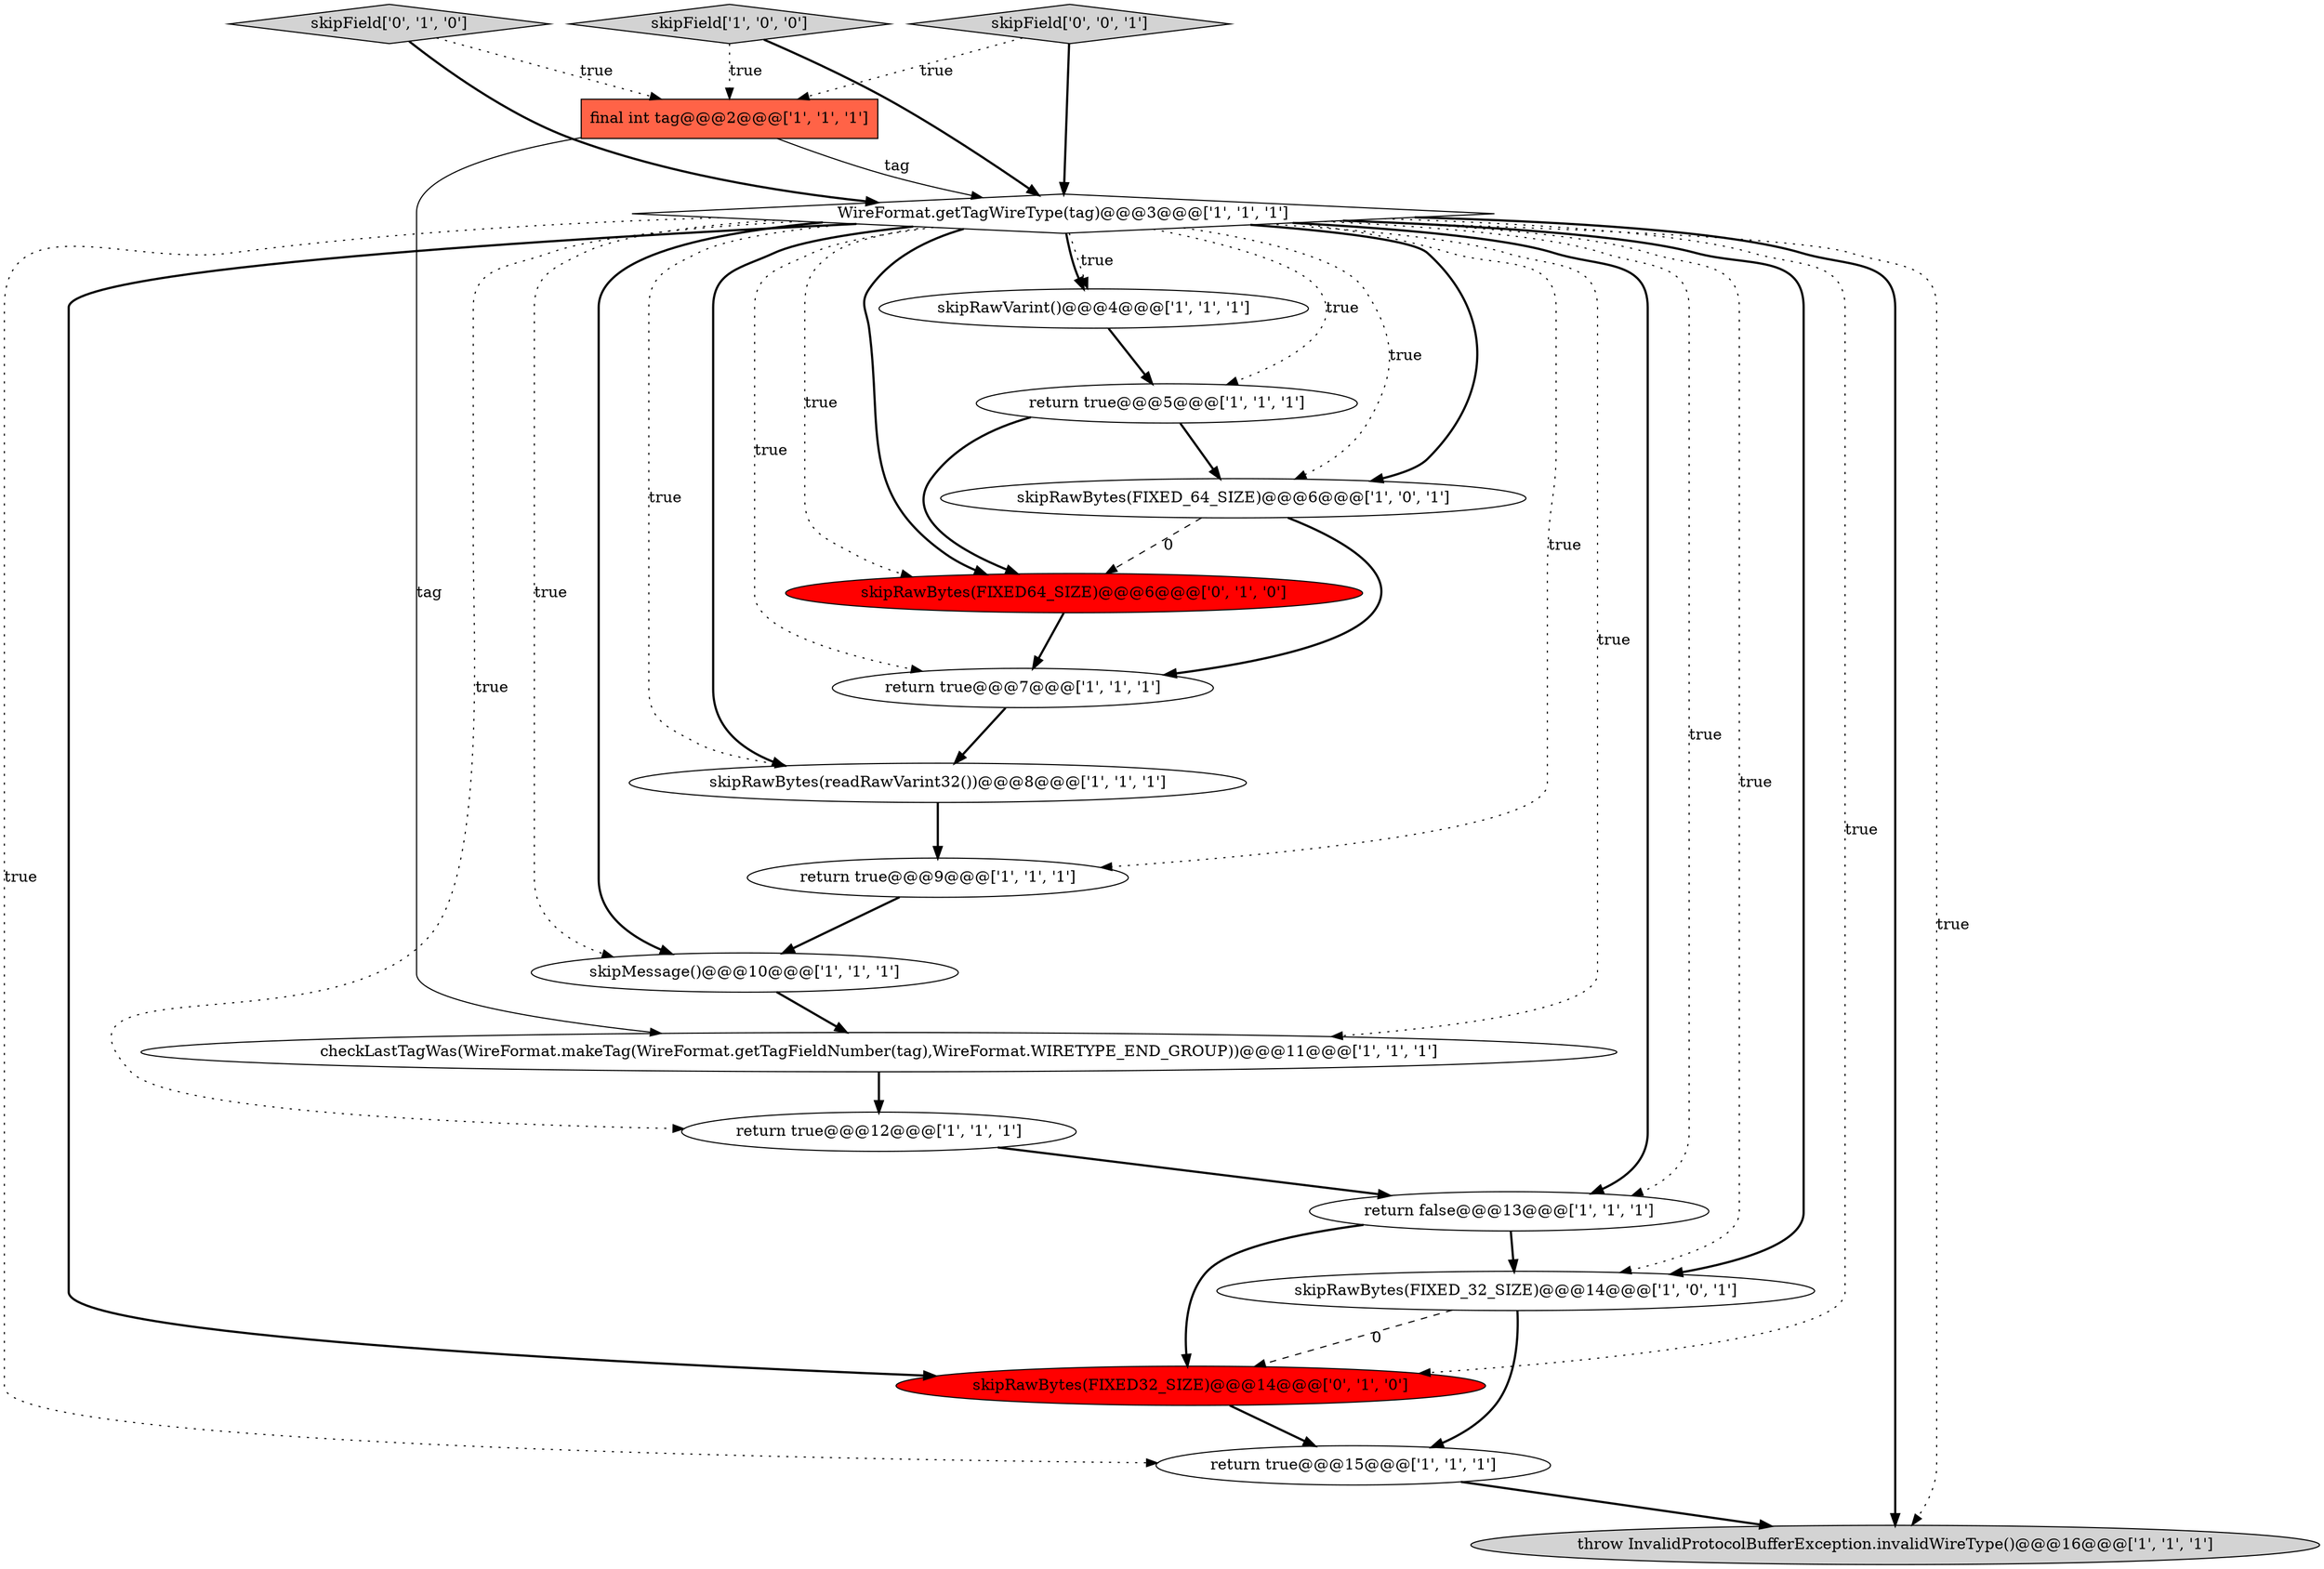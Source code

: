 digraph {
11 [style = filled, label = "skipRawBytes(FIXED_64_SIZE)@@@6@@@['1', '0', '1']", fillcolor = white, shape = ellipse image = "AAA0AAABBB1BBB"];
10 [style = filled, label = "return true@@@12@@@['1', '1', '1']", fillcolor = white, shape = ellipse image = "AAA0AAABBB1BBB"];
13 [style = filled, label = "return true@@@9@@@['1', '1', '1']", fillcolor = white, shape = ellipse image = "AAA0AAABBB1BBB"];
14 [style = filled, label = "return true@@@15@@@['1', '1', '1']", fillcolor = white, shape = ellipse image = "AAA0AAABBB1BBB"];
17 [style = filled, label = "skipRawBytes(FIXED32_SIZE)@@@14@@@['0', '1', '0']", fillcolor = red, shape = ellipse image = "AAA1AAABBB2BBB"];
4 [style = filled, label = "return true@@@5@@@['1', '1', '1']", fillcolor = white, shape = ellipse image = "AAA0AAABBB1BBB"];
3 [style = filled, label = "return false@@@13@@@['1', '1', '1']", fillcolor = white, shape = ellipse image = "AAA0AAABBB1BBB"];
6 [style = filled, label = "throw InvalidProtocolBufferException.invalidWireType()@@@16@@@['1', '1', '1']", fillcolor = lightgray, shape = ellipse image = "AAA0AAABBB1BBB"];
9 [style = filled, label = "skipRawBytes(readRawVarint32())@@@8@@@['1', '1', '1']", fillcolor = white, shape = ellipse image = "AAA0AAABBB1BBB"];
1 [style = filled, label = "skipMessage()@@@10@@@['1', '1', '1']", fillcolor = white, shape = ellipse image = "AAA0AAABBB1BBB"];
15 [style = filled, label = "WireFormat.getTagWireType(tag)@@@3@@@['1', '1', '1']", fillcolor = white, shape = diamond image = "AAA0AAABBB1BBB"];
16 [style = filled, label = "skipField['0', '1', '0']", fillcolor = lightgray, shape = diamond image = "AAA0AAABBB2BBB"];
0 [style = filled, label = "final int tag@@@2@@@['1', '1', '1']", fillcolor = tomato, shape = box image = "AAA0AAABBB1BBB"];
8 [style = filled, label = "skipRawBytes(FIXED_32_SIZE)@@@14@@@['1', '0', '1']", fillcolor = white, shape = ellipse image = "AAA0AAABBB1BBB"];
5 [style = filled, label = "skipField['1', '0', '0']", fillcolor = lightgray, shape = diamond image = "AAA0AAABBB1BBB"];
12 [style = filled, label = "skipRawVarint()@@@4@@@['1', '1', '1']", fillcolor = white, shape = ellipse image = "AAA0AAABBB1BBB"];
18 [style = filled, label = "skipRawBytes(FIXED64_SIZE)@@@6@@@['0', '1', '0']", fillcolor = red, shape = ellipse image = "AAA1AAABBB2BBB"];
2 [style = filled, label = "checkLastTagWas(WireFormat.makeTag(WireFormat.getTagFieldNumber(tag),WireFormat.WIRETYPE_END_GROUP))@@@11@@@['1', '1', '1']", fillcolor = white, shape = ellipse image = "AAA0AAABBB1BBB"];
7 [style = filled, label = "return true@@@7@@@['1', '1', '1']", fillcolor = white, shape = ellipse image = "AAA0AAABBB1BBB"];
19 [style = filled, label = "skipField['0', '0', '1']", fillcolor = lightgray, shape = diamond image = "AAA0AAABBB3BBB"];
16->15 [style = bold, label=""];
0->15 [style = solid, label="tag"];
15->2 [style = dotted, label="true"];
15->18 [style = dotted, label="true"];
8->14 [style = bold, label=""];
5->15 [style = bold, label=""];
10->3 [style = bold, label=""];
15->10 [style = dotted, label="true"];
15->6 [style = bold, label=""];
4->18 [style = bold, label=""];
5->0 [style = dotted, label="true"];
15->14 [style = dotted, label="true"];
15->7 [style = dotted, label="true"];
15->3 [style = bold, label=""];
2->10 [style = bold, label=""];
15->18 [style = bold, label=""];
15->4 [style = dotted, label="true"];
13->1 [style = bold, label=""];
15->9 [style = dotted, label="true"];
15->13 [style = dotted, label="true"];
15->17 [style = dotted, label="true"];
15->3 [style = dotted, label="true"];
7->9 [style = bold, label=""];
15->17 [style = bold, label=""];
15->8 [style = dotted, label="true"];
16->0 [style = dotted, label="true"];
15->11 [style = bold, label=""];
12->4 [style = bold, label=""];
17->14 [style = bold, label=""];
15->9 [style = bold, label=""];
19->0 [style = dotted, label="true"];
15->1 [style = dotted, label="true"];
15->6 [style = dotted, label="true"];
3->8 [style = bold, label=""];
11->18 [style = dashed, label="0"];
15->11 [style = dotted, label="true"];
15->12 [style = dotted, label="true"];
8->17 [style = dashed, label="0"];
3->17 [style = bold, label=""];
15->12 [style = bold, label=""];
1->2 [style = bold, label=""];
0->2 [style = solid, label="tag"];
19->15 [style = bold, label=""];
18->7 [style = bold, label=""];
4->11 [style = bold, label=""];
15->8 [style = bold, label=""];
14->6 [style = bold, label=""];
11->7 [style = bold, label=""];
9->13 [style = bold, label=""];
15->1 [style = bold, label=""];
}
